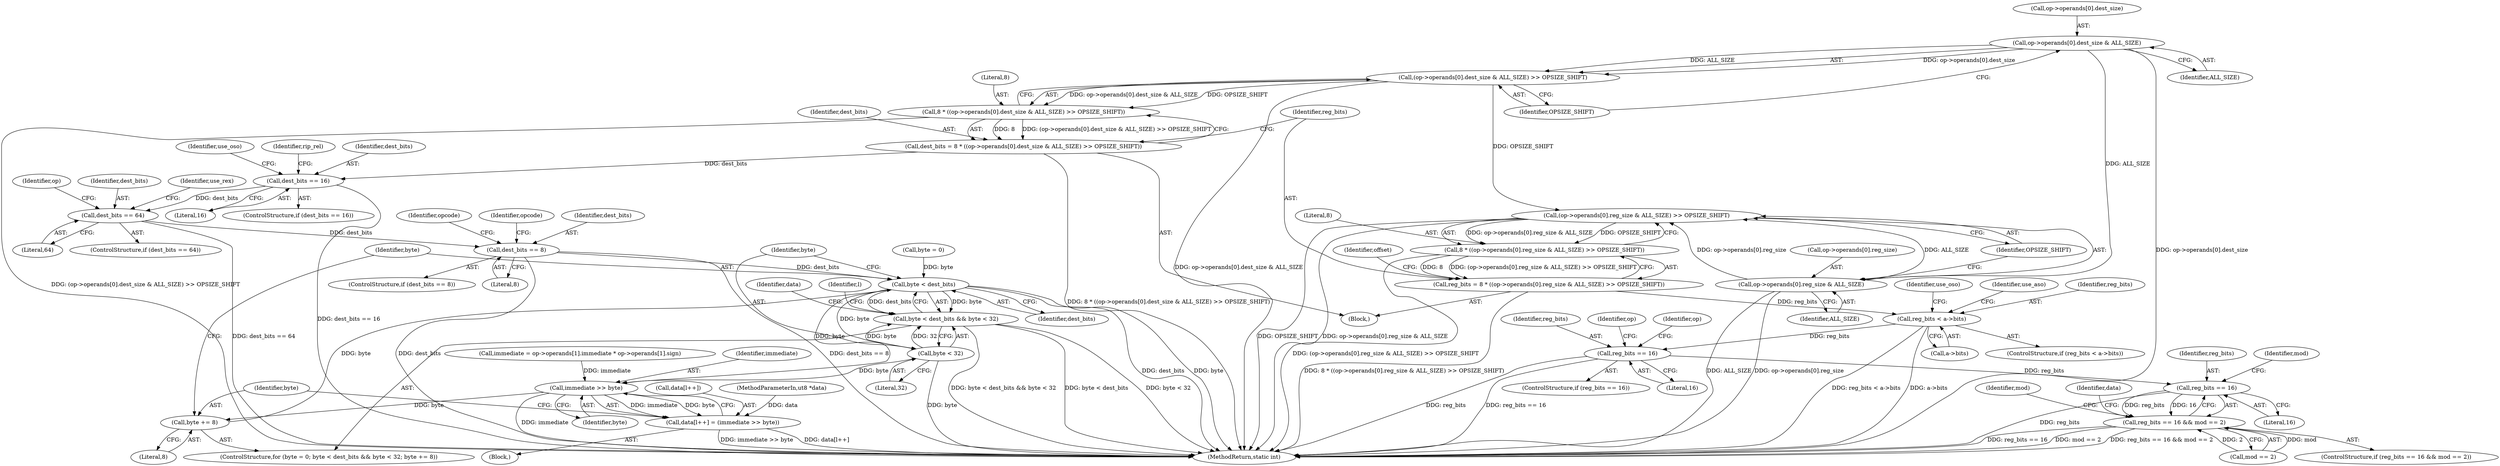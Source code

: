 digraph "0_radare2_f17bfd9f1da05f30f23a4dd05e9d2363e1406948@API" {
"1000556" [label="(Call,op->operands[0].dest_size & ALL_SIZE)"];
"1000555" [label="(Call,(op->operands[0].dest_size & ALL_SIZE) >> OPSIZE_SHIFT)"];
"1000553" [label="(Call,8 * ((op->operands[0].dest_size & ALL_SIZE) >> OPSIZE_SHIFT))"];
"1000551" [label="(Call,dest_bits = 8 * ((op->operands[0].dest_size & ALL_SIZE) >> OPSIZE_SHIFT))"];
"1000619" [label="(Call,dest_bits == 16)"];
"1000651" [label="(Call,dest_bits == 64)"];
"1000680" [label="(Call,dest_bits == 8)"];
"1001233" [label="(Call,byte < dest_bits)"];
"1001232" [label="(Call,byte < dest_bits && byte < 32)"];
"1001236" [label="(Call,byte < 32)"];
"1001248" [label="(Call,immediate >> byte)"];
"1001239" [label="(Call,byte += 8)"];
"1001243" [label="(Call,data[l++] = (immediate >> byte))"];
"1000571" [label="(Call,(op->operands[0].reg_size & ALL_SIZE) >> OPSIZE_SHIFT)"];
"1000569" [label="(Call,8 * ((op->operands[0].reg_size & ALL_SIZE) >> OPSIZE_SHIFT))"];
"1000567" [label="(Call,reg_bits = 8 * ((op->operands[0].reg_size & ALL_SIZE) >> OPSIZE_SHIFT))"];
"1000605" [label="(Call,reg_bits < a->bits)"];
"1000735" [label="(Call,reg_bits == 16)"];
"1001168" [label="(Call,reg_bits == 16)"];
"1001167" [label="(Call,reg_bits == 16 && mod == 2)"];
"1000572" [label="(Call,op->operands[0].reg_size & ALL_SIZE)"];
"1000572" [label="(Call,op->operands[0].reg_size & ALL_SIZE)"];
"1000667" [label="(Identifier,op)"];
"1001235" [label="(Identifier,dest_bits)"];
"1001239" [label="(Call,byte += 8)"];
"1001237" [label="(Identifier,byte)"];
"1000564" [label="(Identifier,ALL_SIZE)"];
"1000734" [label="(ControlStructure,if (reg_bits == 16))"];
"1000685" [label="(Identifier,opcode)"];
"1003216" [label="(MethodReturn,static int)"];
"1001250" [label="(Identifier,byte)"];
"1000737" [label="(Literal,16)"];
"1000570" [label="(Literal,8)"];
"1001170" [label="(Literal,16)"];
"1003215" [label="(Identifier,l)"];
"1000552" [label="(Identifier,dest_bits)"];
"1000681" [label="(Identifier,dest_bits)"];
"1001166" [label="(ControlStructure,if (reg_bits == 16 && mod == 2))"];
"1000618" [label="(ControlStructure,if (dest_bits == 16))"];
"1000584" [label="(Identifier,offset)"];
"1001243" [label="(Call,data[l++] = (immediate >> byte))"];
"1001193" [label="(Identifier,mod)"];
"1000628" [label="(Identifier,rip_rel)"];
"1000652" [label="(Identifier,dest_bits)"];
"1000553" [label="(Call,8 * ((op->operands[0].dest_size & ALL_SIZE) >> OPSIZE_SHIFT))"];
"1000565" [label="(Identifier,OPSIZE_SHIFT)"];
"1000653" [label="(Literal,64)"];
"1000680" [label="(Call,dest_bits == 8)"];
"1001248" [label="(Call,immediate >> byte)"];
"1001240" [label="(Identifier,byte)"];
"1001242" [label="(Block,)"];
"1000104" [label="(MethodParameterIn,ut8 *data)"];
"1000605" [label="(Call,reg_bits < a->bits)"];
"1000604" [label="(ControlStructure,if (reg_bits < a->bits))"];
"1001167" [label="(Call,reg_bits == 16 && mod == 2)"];
"1001169" [label="(Identifier,reg_bits)"];
"1001244" [label="(Call,data[l++])"];
"1001233" [label="(Call,byte < dest_bits)"];
"1000650" [label="(ControlStructure,if (dest_bits == 64))"];
"1000616" [label="(Identifier,use_oso)"];
"1000735" [label="(Call,reg_bits == 16)"];
"1001168" [label="(Call,reg_bits == 16)"];
"1000656" [label="(Identifier,use_rex)"];
"1000621" [label="(Literal,16)"];
"1001241" [label="(Literal,8)"];
"1001171" [label="(Call,mod == 2)"];
"1000557" [label="(Call,op->operands[0].dest_size)"];
"1001234" [label="(Identifier,byte)"];
"1000966" [label="(Identifier,op)"];
"1000556" [label="(Call,op->operands[0].dest_size & ALL_SIZE)"];
"1000554" [label="(Literal,8)"];
"1001249" [label="(Identifier,immediate)"];
"1000567" [label="(Call,reg_bits = 8 * ((op->operands[0].reg_size & ALL_SIZE) >> OPSIZE_SHIFT))"];
"1000690" [label="(Identifier,opcode)"];
"1000506" [label="(Block,)"];
"1001229" [label="(Call,byte = 0)"];
"1001177" [label="(Identifier,data)"];
"1001228" [label="(ControlStructure,for (byte = 0; byte < dest_bits && byte < 32; byte += 8))"];
"1000573" [label="(Call,op->operands[0].reg_size)"];
"1001238" [label="(Literal,32)"];
"1000580" [label="(Identifier,ALL_SIZE)"];
"1001172" [label="(Identifier,mod)"];
"1000679" [label="(ControlStructure,if (dest_bits == 8))"];
"1000551" [label="(Call,dest_bits = 8 * ((op->operands[0].dest_size & ALL_SIZE) >> OPSIZE_SHIFT))"];
"1000619" [label="(Call,dest_bits == 16)"];
"1000620" [label="(Identifier,dest_bits)"];
"1001236" [label="(Call,byte < 32)"];
"1000571" [label="(Call,(op->operands[0].reg_size & ALL_SIZE) >> OPSIZE_SHIFT)"];
"1000746" [label="(Identifier,op)"];
"1000170" [label="(Call,immediate = op->operands[1].immediate * op->operands[1].sign)"];
"1000682" [label="(Literal,8)"];
"1000612" [label="(Identifier,use_aso)"];
"1000651" [label="(Call,dest_bits == 64)"];
"1001232" [label="(Call,byte < dest_bits && byte < 32)"];
"1000736" [label="(Identifier,reg_bits)"];
"1000607" [label="(Call,a->bits)"];
"1000606" [label="(Identifier,reg_bits)"];
"1000581" [label="(Identifier,OPSIZE_SHIFT)"];
"1000624" [label="(Identifier,use_oso)"];
"1000555" [label="(Call,(op->operands[0].dest_size & ALL_SIZE) >> OPSIZE_SHIFT)"];
"1000569" [label="(Call,8 * ((op->operands[0].reg_size & ALL_SIZE) >> OPSIZE_SHIFT))"];
"1000568" [label="(Identifier,reg_bits)"];
"1001245" [label="(Identifier,data)"];
"1000556" -> "1000555"  [label="AST: "];
"1000556" -> "1000564"  [label="CFG: "];
"1000557" -> "1000556"  [label="AST: "];
"1000564" -> "1000556"  [label="AST: "];
"1000565" -> "1000556"  [label="CFG: "];
"1000556" -> "1003216"  [label="DDG: op->operands[0].dest_size"];
"1000556" -> "1000555"  [label="DDG: op->operands[0].dest_size"];
"1000556" -> "1000555"  [label="DDG: ALL_SIZE"];
"1000556" -> "1000572"  [label="DDG: ALL_SIZE"];
"1000555" -> "1000553"  [label="AST: "];
"1000555" -> "1000565"  [label="CFG: "];
"1000565" -> "1000555"  [label="AST: "];
"1000553" -> "1000555"  [label="CFG: "];
"1000555" -> "1003216"  [label="DDG: op->operands[0].dest_size & ALL_SIZE"];
"1000555" -> "1000553"  [label="DDG: op->operands[0].dest_size & ALL_SIZE"];
"1000555" -> "1000553"  [label="DDG: OPSIZE_SHIFT"];
"1000555" -> "1000571"  [label="DDG: OPSIZE_SHIFT"];
"1000553" -> "1000551"  [label="AST: "];
"1000554" -> "1000553"  [label="AST: "];
"1000551" -> "1000553"  [label="CFG: "];
"1000553" -> "1003216"  [label="DDG: (op->operands[0].dest_size & ALL_SIZE) >> OPSIZE_SHIFT"];
"1000553" -> "1000551"  [label="DDG: 8"];
"1000553" -> "1000551"  [label="DDG: (op->operands[0].dest_size & ALL_SIZE) >> OPSIZE_SHIFT"];
"1000551" -> "1000506"  [label="AST: "];
"1000552" -> "1000551"  [label="AST: "];
"1000568" -> "1000551"  [label="CFG: "];
"1000551" -> "1003216"  [label="DDG: 8 * ((op->operands[0].dest_size & ALL_SIZE) >> OPSIZE_SHIFT)"];
"1000551" -> "1000619"  [label="DDG: dest_bits"];
"1000619" -> "1000618"  [label="AST: "];
"1000619" -> "1000621"  [label="CFG: "];
"1000620" -> "1000619"  [label="AST: "];
"1000621" -> "1000619"  [label="AST: "];
"1000624" -> "1000619"  [label="CFG: "];
"1000628" -> "1000619"  [label="CFG: "];
"1000619" -> "1003216"  [label="DDG: dest_bits == 16"];
"1000619" -> "1000651"  [label="DDG: dest_bits"];
"1000651" -> "1000650"  [label="AST: "];
"1000651" -> "1000653"  [label="CFG: "];
"1000652" -> "1000651"  [label="AST: "];
"1000653" -> "1000651"  [label="AST: "];
"1000656" -> "1000651"  [label="CFG: "];
"1000667" -> "1000651"  [label="CFG: "];
"1000651" -> "1003216"  [label="DDG: dest_bits == 64"];
"1000651" -> "1000680"  [label="DDG: dest_bits"];
"1000680" -> "1000679"  [label="AST: "];
"1000680" -> "1000682"  [label="CFG: "];
"1000681" -> "1000680"  [label="AST: "];
"1000682" -> "1000680"  [label="AST: "];
"1000685" -> "1000680"  [label="CFG: "];
"1000690" -> "1000680"  [label="CFG: "];
"1000680" -> "1003216"  [label="DDG: dest_bits"];
"1000680" -> "1003216"  [label="DDG: dest_bits == 8"];
"1000680" -> "1001233"  [label="DDG: dest_bits"];
"1001233" -> "1001232"  [label="AST: "];
"1001233" -> "1001235"  [label="CFG: "];
"1001234" -> "1001233"  [label="AST: "];
"1001235" -> "1001233"  [label="AST: "];
"1001237" -> "1001233"  [label="CFG: "];
"1001232" -> "1001233"  [label="CFG: "];
"1001233" -> "1003216"  [label="DDG: dest_bits"];
"1001233" -> "1003216"  [label="DDG: byte"];
"1001233" -> "1001232"  [label="DDG: byte"];
"1001233" -> "1001232"  [label="DDG: dest_bits"];
"1001229" -> "1001233"  [label="DDG: byte"];
"1001239" -> "1001233"  [label="DDG: byte"];
"1001233" -> "1001236"  [label="DDG: byte"];
"1001233" -> "1001248"  [label="DDG: byte"];
"1001232" -> "1001228"  [label="AST: "];
"1001232" -> "1001236"  [label="CFG: "];
"1001236" -> "1001232"  [label="AST: "];
"1001245" -> "1001232"  [label="CFG: "];
"1003215" -> "1001232"  [label="CFG: "];
"1001232" -> "1003216"  [label="DDG: byte < dest_bits && byte < 32"];
"1001232" -> "1003216"  [label="DDG: byte < dest_bits"];
"1001232" -> "1003216"  [label="DDG: byte < 32"];
"1001236" -> "1001232"  [label="DDG: byte"];
"1001236" -> "1001232"  [label="DDG: 32"];
"1001236" -> "1001238"  [label="CFG: "];
"1001237" -> "1001236"  [label="AST: "];
"1001238" -> "1001236"  [label="AST: "];
"1001236" -> "1003216"  [label="DDG: byte"];
"1001236" -> "1001248"  [label="DDG: byte"];
"1001248" -> "1001243"  [label="AST: "];
"1001248" -> "1001250"  [label="CFG: "];
"1001249" -> "1001248"  [label="AST: "];
"1001250" -> "1001248"  [label="AST: "];
"1001243" -> "1001248"  [label="CFG: "];
"1001248" -> "1003216"  [label="DDG: immediate"];
"1001248" -> "1001239"  [label="DDG: byte"];
"1001248" -> "1001243"  [label="DDG: immediate"];
"1001248" -> "1001243"  [label="DDG: byte"];
"1000170" -> "1001248"  [label="DDG: immediate"];
"1001239" -> "1001228"  [label="AST: "];
"1001239" -> "1001241"  [label="CFG: "];
"1001240" -> "1001239"  [label="AST: "];
"1001241" -> "1001239"  [label="AST: "];
"1001234" -> "1001239"  [label="CFG: "];
"1001243" -> "1001242"  [label="AST: "];
"1001244" -> "1001243"  [label="AST: "];
"1001240" -> "1001243"  [label="CFG: "];
"1001243" -> "1003216"  [label="DDG: data[l++]"];
"1001243" -> "1003216"  [label="DDG: immediate >> byte"];
"1000104" -> "1001243"  [label="DDG: data"];
"1000571" -> "1000569"  [label="AST: "];
"1000571" -> "1000581"  [label="CFG: "];
"1000572" -> "1000571"  [label="AST: "];
"1000581" -> "1000571"  [label="AST: "];
"1000569" -> "1000571"  [label="CFG: "];
"1000571" -> "1003216"  [label="DDG: OPSIZE_SHIFT"];
"1000571" -> "1003216"  [label="DDG: op->operands[0].reg_size & ALL_SIZE"];
"1000571" -> "1000569"  [label="DDG: op->operands[0].reg_size & ALL_SIZE"];
"1000571" -> "1000569"  [label="DDG: OPSIZE_SHIFT"];
"1000572" -> "1000571"  [label="DDG: op->operands[0].reg_size"];
"1000572" -> "1000571"  [label="DDG: ALL_SIZE"];
"1000569" -> "1000567"  [label="AST: "];
"1000570" -> "1000569"  [label="AST: "];
"1000567" -> "1000569"  [label="CFG: "];
"1000569" -> "1003216"  [label="DDG: (op->operands[0].reg_size & ALL_SIZE) >> OPSIZE_SHIFT"];
"1000569" -> "1000567"  [label="DDG: 8"];
"1000569" -> "1000567"  [label="DDG: (op->operands[0].reg_size & ALL_SIZE) >> OPSIZE_SHIFT"];
"1000567" -> "1000506"  [label="AST: "];
"1000568" -> "1000567"  [label="AST: "];
"1000584" -> "1000567"  [label="CFG: "];
"1000567" -> "1003216"  [label="DDG: 8 * ((op->operands[0].reg_size & ALL_SIZE) >> OPSIZE_SHIFT)"];
"1000567" -> "1000605"  [label="DDG: reg_bits"];
"1000605" -> "1000604"  [label="AST: "];
"1000605" -> "1000607"  [label="CFG: "];
"1000606" -> "1000605"  [label="AST: "];
"1000607" -> "1000605"  [label="AST: "];
"1000612" -> "1000605"  [label="CFG: "];
"1000616" -> "1000605"  [label="CFG: "];
"1000605" -> "1003216"  [label="DDG: a->bits"];
"1000605" -> "1003216"  [label="DDG: reg_bits < a->bits"];
"1000605" -> "1000735"  [label="DDG: reg_bits"];
"1000735" -> "1000734"  [label="AST: "];
"1000735" -> "1000737"  [label="CFG: "];
"1000736" -> "1000735"  [label="AST: "];
"1000737" -> "1000735"  [label="AST: "];
"1000746" -> "1000735"  [label="CFG: "];
"1000966" -> "1000735"  [label="CFG: "];
"1000735" -> "1003216"  [label="DDG: reg_bits == 16"];
"1000735" -> "1003216"  [label="DDG: reg_bits"];
"1000735" -> "1001168"  [label="DDG: reg_bits"];
"1001168" -> "1001167"  [label="AST: "];
"1001168" -> "1001170"  [label="CFG: "];
"1001169" -> "1001168"  [label="AST: "];
"1001170" -> "1001168"  [label="AST: "];
"1001172" -> "1001168"  [label="CFG: "];
"1001167" -> "1001168"  [label="CFG: "];
"1001168" -> "1003216"  [label="DDG: reg_bits"];
"1001168" -> "1001167"  [label="DDG: reg_bits"];
"1001168" -> "1001167"  [label="DDG: 16"];
"1001167" -> "1001166"  [label="AST: "];
"1001167" -> "1001171"  [label="CFG: "];
"1001171" -> "1001167"  [label="AST: "];
"1001177" -> "1001167"  [label="CFG: "];
"1001193" -> "1001167"  [label="CFG: "];
"1001167" -> "1003216"  [label="DDG: reg_bits == 16 && mod == 2"];
"1001167" -> "1003216"  [label="DDG: reg_bits == 16"];
"1001167" -> "1003216"  [label="DDG: mod == 2"];
"1001171" -> "1001167"  [label="DDG: mod"];
"1001171" -> "1001167"  [label="DDG: 2"];
"1000572" -> "1000580"  [label="CFG: "];
"1000573" -> "1000572"  [label="AST: "];
"1000580" -> "1000572"  [label="AST: "];
"1000581" -> "1000572"  [label="CFG: "];
"1000572" -> "1003216"  [label="DDG: ALL_SIZE"];
"1000572" -> "1003216"  [label="DDG: op->operands[0].reg_size"];
}
